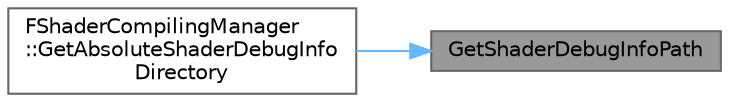 digraph "GetShaderDebugInfoPath"
{
 // INTERACTIVE_SVG=YES
 // LATEX_PDF_SIZE
  bgcolor="transparent";
  edge [fontname=Helvetica,fontsize=10,labelfontname=Helvetica,labelfontsize=10];
  node [fontname=Helvetica,fontsize=10,shape=box,height=0.2,width=0.4];
  rankdir="RL";
  Node1 [id="Node000001",label="GetShaderDebugInfoPath",height=0.2,width=0.4,color="gray40", fillcolor="grey60", style="filled", fontcolor="black",tooltip="Returns the base path where any shader debug information should be written to."];
  Node1 -> Node2 [id="edge1_Node000001_Node000002",dir="back",color="steelblue1",style="solid",tooltip=" "];
  Node2 [id="Node000002",label="FShaderCompilingManager\l::GetAbsoluteShaderDebugInfo\lDirectory",height=0.2,width=0.4,color="grey40", fillcolor="white", style="filled",URL="$d7/d06/classFShaderCompilingManager.html#a03d4698eb4afed7265400df65da39f50",tooltip=" "];
}
